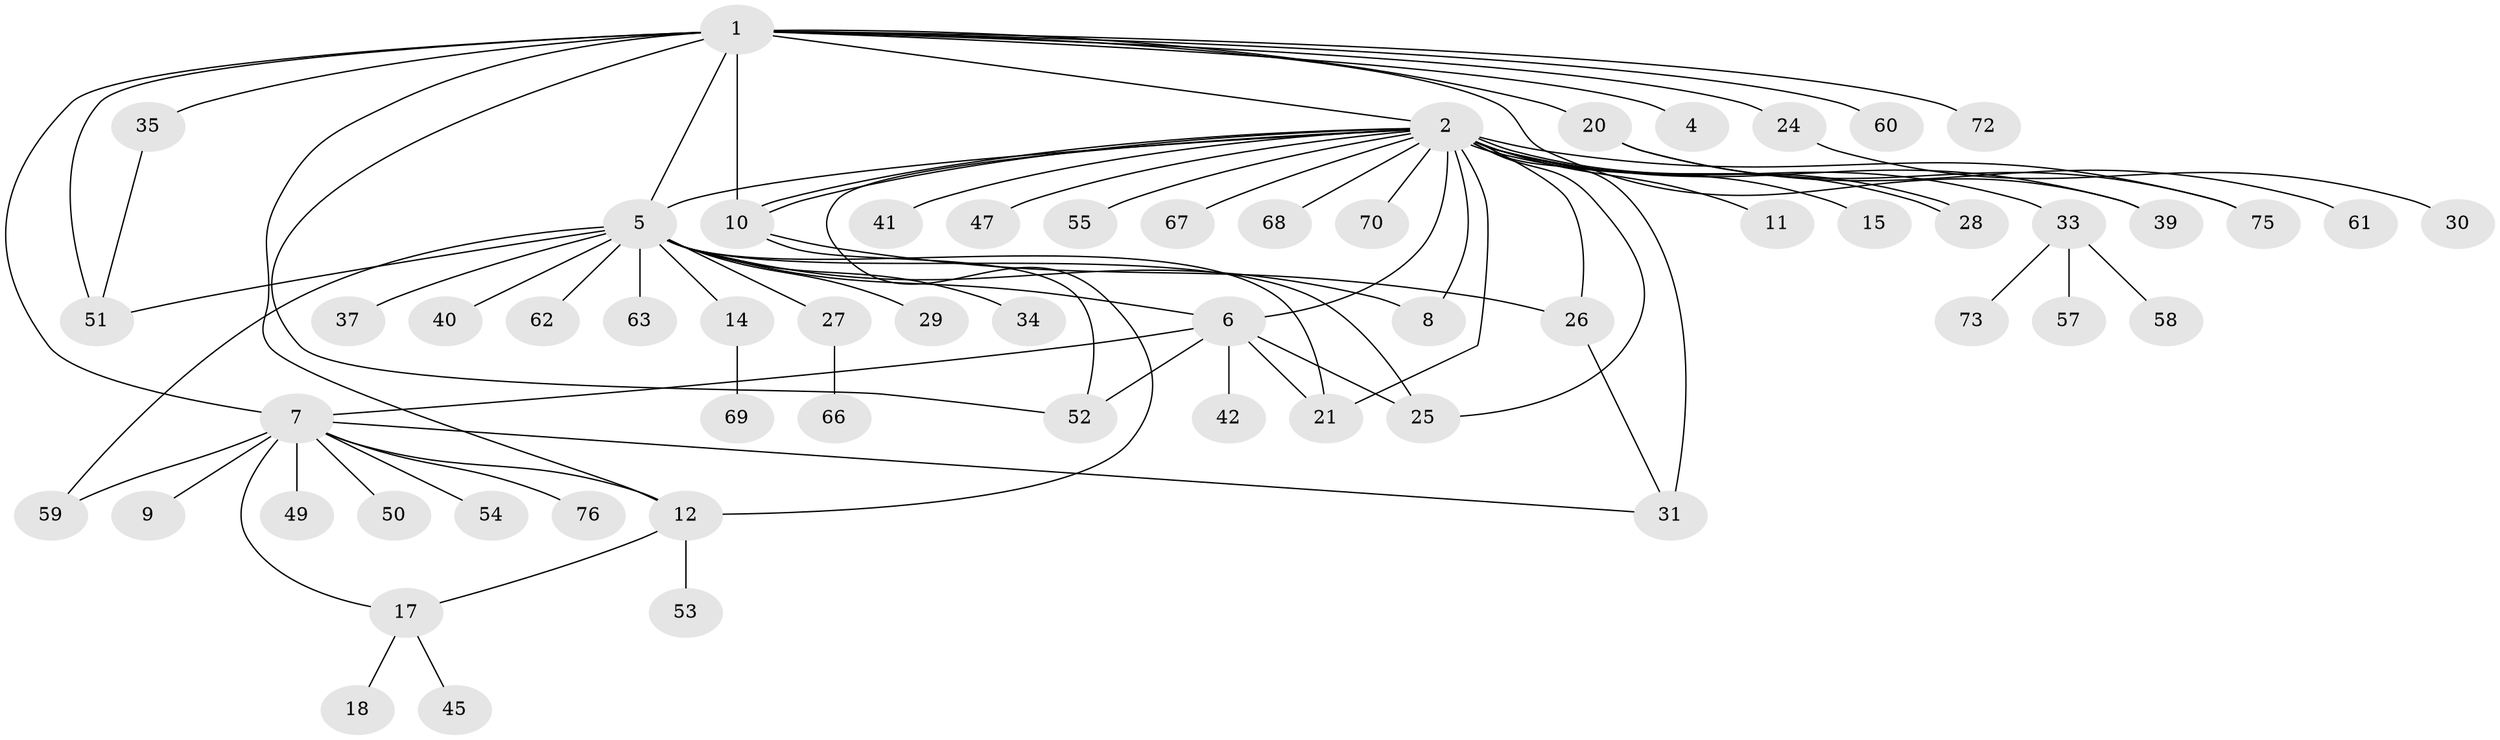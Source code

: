 // Generated by graph-tools (version 1.1) at 2025/23/03/03/25 07:23:50]
// undirected, 58 vertices, 81 edges
graph export_dot {
graph [start="1"]
  node [color=gray90,style=filled];
  1 [super="+74"];
  2 [super="+3"];
  4;
  5 [super="+16"];
  6 [super="+38"];
  7 [super="+23"];
  8;
  9 [super="+36"];
  10 [super="+13"];
  11;
  12 [super="+44"];
  14 [super="+32"];
  15;
  17 [super="+19"];
  18;
  20;
  21 [super="+22"];
  24;
  25;
  26 [super="+48"];
  27 [super="+43"];
  28 [super="+56"];
  29;
  30;
  31 [super="+46"];
  33 [super="+64"];
  34;
  35 [super="+65"];
  37;
  39;
  40;
  41;
  42;
  45;
  47;
  49;
  50;
  51 [super="+71"];
  52;
  53;
  54;
  55;
  57;
  58;
  59;
  60;
  61;
  62;
  63;
  66;
  67;
  68;
  69;
  70;
  72;
  73;
  75;
  76;
  1 -- 2;
  1 -- 4;
  1 -- 5 [weight=2];
  1 -- 7;
  1 -- 12;
  1 -- 20;
  1 -- 24;
  1 -- 35;
  1 -- 39;
  1 -- 51;
  1 -- 52;
  1 -- 60;
  1 -- 72;
  1 -- 10;
  2 -- 5 [weight=2];
  2 -- 6;
  2 -- 8 [weight=2];
  2 -- 10;
  2 -- 10;
  2 -- 11;
  2 -- 12;
  2 -- 21;
  2 -- 25;
  2 -- 28;
  2 -- 28;
  2 -- 31 [weight=2];
  2 -- 33;
  2 -- 39;
  2 -- 55;
  2 -- 67;
  2 -- 70;
  2 -- 68;
  2 -- 41;
  2 -- 75;
  2 -- 47;
  2 -- 15;
  2 -- 26;
  5 -- 6;
  5 -- 8;
  5 -- 14;
  5 -- 27;
  5 -- 34;
  5 -- 37;
  5 -- 59;
  5 -- 62;
  5 -- 40;
  5 -- 51;
  5 -- 21 [weight=2];
  5 -- 25;
  5 -- 29;
  5 -- 63;
  6 -- 21;
  6 -- 25;
  6 -- 42;
  6 -- 7;
  6 -- 52;
  7 -- 9;
  7 -- 12;
  7 -- 17;
  7 -- 31;
  7 -- 49 [weight=2];
  7 -- 50;
  7 -- 54;
  7 -- 59;
  7 -- 76;
  10 -- 26;
  10 -- 52;
  12 -- 17;
  12 -- 53;
  14 -- 69;
  17 -- 18;
  17 -- 45;
  20 -- 61;
  20 -- 75;
  24 -- 30;
  26 -- 31;
  27 -- 66;
  33 -- 57;
  33 -- 58;
  33 -- 73;
  35 -- 51;
}
